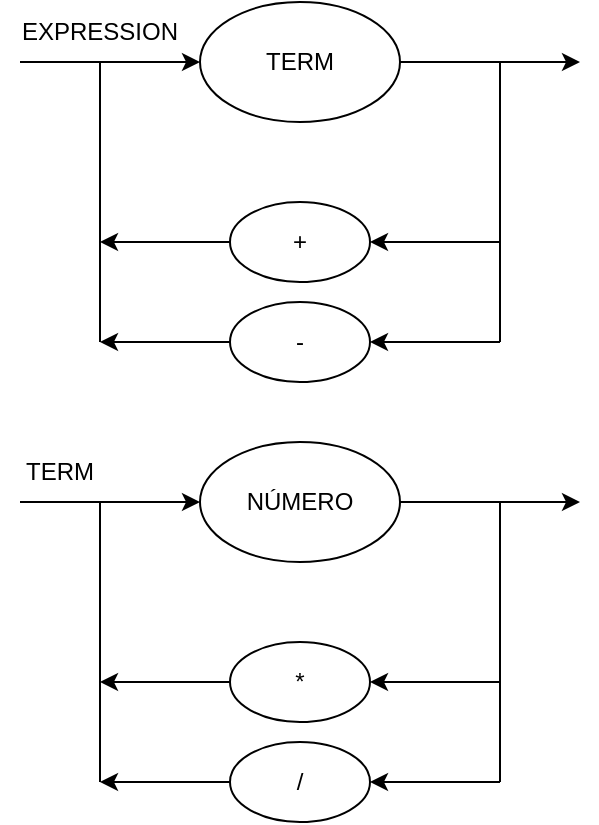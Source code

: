 <mxfile version="20.8.20" type="device"><diagram id="w1ZcX85fulwfBtGedM-p" name="Page-1"><mxGraphModel dx="880" dy="484" grid="1" gridSize="10" guides="1" tooltips="1" connect="1" arrows="1" fold="1" page="1" pageScale="1" pageWidth="1920" pageHeight="1200" math="0" shadow="0"><root><mxCell id="0"/><mxCell id="1" parent="0"/><mxCell id="XTbIJx5sYljhfCUMUy7I-1" value="TERM" style="ellipse;whiteSpace=wrap;html=1;" parent="1" vertex="1"><mxGeometry x="610" y="250" width="100" height="60" as="geometry"/></mxCell><mxCell id="XTbIJx5sYljhfCUMUy7I-2" value="" style="endArrow=classic;html=1;rounded=0;exitX=1;exitY=0.5;exitDx=0;exitDy=0;" parent="1" source="XTbIJx5sYljhfCUMUy7I-1" edge="1"><mxGeometry width="50" height="50" relative="1" as="geometry"><mxPoint x="650" y="430" as="sourcePoint"/><mxPoint x="800" y="280" as="targetPoint"/></mxGeometry></mxCell><mxCell id="XTbIJx5sYljhfCUMUy7I-4" value="" style="endArrow=classic;html=1;rounded=0;entryX=1;entryY=0.5;entryDx=0;entryDy=0;" parent="1" target="XTbIJx5sYljhfCUMUy7I-5" edge="1"><mxGeometry width="50" height="50" relative="1" as="geometry"><mxPoint x="760" y="370" as="sourcePoint"/><mxPoint x="720" y="390" as="targetPoint"/></mxGeometry></mxCell><mxCell id="XTbIJx5sYljhfCUMUy7I-5" value="+" style="ellipse;whiteSpace=wrap;html=1;" parent="1" vertex="1"><mxGeometry x="625" y="350" width="70" height="40" as="geometry"/></mxCell><mxCell id="XTbIJx5sYljhfCUMUy7I-6" value="" style="endArrow=none;html=1;rounded=0;" parent="1" edge="1"><mxGeometry width="50" height="50" relative="1" as="geometry"><mxPoint x="760" y="420" as="sourcePoint"/><mxPoint x="760" y="280" as="targetPoint"/></mxGeometry></mxCell><mxCell id="XTbIJx5sYljhfCUMUy7I-8" value="-" style="ellipse;whiteSpace=wrap;html=1;" parent="1" vertex="1"><mxGeometry x="625" y="400" width="70" height="40" as="geometry"/></mxCell><mxCell id="XTbIJx5sYljhfCUMUy7I-9" value="" style="endArrow=classic;html=1;rounded=0;entryX=1;entryY=0.5;entryDx=0;entryDy=0;" parent="1" target="XTbIJx5sYljhfCUMUy7I-8" edge="1"><mxGeometry width="50" height="50" relative="1" as="geometry"><mxPoint x="760" y="420" as="sourcePoint"/><mxPoint x="705" y="380" as="targetPoint"/></mxGeometry></mxCell><mxCell id="XTbIJx5sYljhfCUMUy7I-11" value="" style="endArrow=classic;html=1;rounded=0;entryX=0;entryY=0.5;entryDx=0;entryDy=0;" parent="1" target="XTbIJx5sYljhfCUMUy7I-1" edge="1"><mxGeometry width="50" height="50" relative="1" as="geometry"><mxPoint x="520" y="280" as="sourcePoint"/><mxPoint x="705" y="380" as="targetPoint"/></mxGeometry></mxCell><mxCell id="XTbIJx5sYljhfCUMUy7I-12" value="" style="endArrow=classic;html=1;rounded=0;exitX=0;exitY=0.5;exitDx=0;exitDy=0;" parent="1" source="XTbIJx5sYljhfCUMUy7I-5" edge="1"><mxGeometry width="50" height="50" relative="1" as="geometry"><mxPoint x="770" y="380" as="sourcePoint"/><mxPoint x="560" y="370" as="targetPoint"/></mxGeometry></mxCell><mxCell id="XTbIJx5sYljhfCUMUy7I-13" value="" style="endArrow=classic;html=1;rounded=0;exitX=0;exitY=0.5;exitDx=0;exitDy=0;" parent="1" source="XTbIJx5sYljhfCUMUy7I-8" edge="1"><mxGeometry width="50" height="50" relative="1" as="geometry"><mxPoint x="780" y="390" as="sourcePoint"/><mxPoint x="560" y="420" as="targetPoint"/></mxGeometry></mxCell><mxCell id="XTbIJx5sYljhfCUMUy7I-14" value="" style="endArrow=none;html=1;rounded=0;" parent="1" edge="1"><mxGeometry width="50" height="50" relative="1" as="geometry"><mxPoint x="560" y="420" as="sourcePoint"/><mxPoint x="560" y="280" as="targetPoint"/></mxGeometry></mxCell><mxCell id="1QZysqzE4XrtoqmS_YF5-12" value="NÚMERO" style="ellipse;whiteSpace=wrap;html=1;" vertex="1" parent="1"><mxGeometry x="610" y="470" width="100" height="60" as="geometry"/></mxCell><mxCell id="1QZysqzE4XrtoqmS_YF5-13" value="" style="endArrow=classic;html=1;rounded=0;exitX=1;exitY=0.5;exitDx=0;exitDy=0;" edge="1" parent="1" source="1QZysqzE4XrtoqmS_YF5-12"><mxGeometry width="50" height="50" relative="1" as="geometry"><mxPoint x="650" y="650" as="sourcePoint"/><mxPoint x="800" y="500" as="targetPoint"/></mxGeometry></mxCell><mxCell id="1QZysqzE4XrtoqmS_YF5-14" value="" style="endArrow=classic;html=1;rounded=0;entryX=1;entryY=0.5;entryDx=0;entryDy=0;" edge="1" parent="1" target="1QZysqzE4XrtoqmS_YF5-15"><mxGeometry width="50" height="50" relative="1" as="geometry"><mxPoint x="760" y="590" as="sourcePoint"/><mxPoint x="720" y="610" as="targetPoint"/></mxGeometry></mxCell><mxCell id="1QZysqzE4XrtoqmS_YF5-15" value="*" style="ellipse;whiteSpace=wrap;html=1;" vertex="1" parent="1"><mxGeometry x="625" y="570" width="70" height="40" as="geometry"/></mxCell><mxCell id="1QZysqzE4XrtoqmS_YF5-16" value="" style="endArrow=none;html=1;rounded=0;" edge="1" parent="1"><mxGeometry width="50" height="50" relative="1" as="geometry"><mxPoint x="760" y="640" as="sourcePoint"/><mxPoint x="760" y="500" as="targetPoint"/></mxGeometry></mxCell><mxCell id="1QZysqzE4XrtoqmS_YF5-17" value="/" style="ellipse;whiteSpace=wrap;html=1;" vertex="1" parent="1"><mxGeometry x="625" y="620" width="70" height="40" as="geometry"/></mxCell><mxCell id="1QZysqzE4XrtoqmS_YF5-18" value="" style="endArrow=classic;html=1;rounded=0;entryX=1;entryY=0.5;entryDx=0;entryDy=0;" edge="1" parent="1" target="1QZysqzE4XrtoqmS_YF5-17"><mxGeometry width="50" height="50" relative="1" as="geometry"><mxPoint x="760" y="640" as="sourcePoint"/><mxPoint x="705" y="600" as="targetPoint"/></mxGeometry></mxCell><mxCell id="1QZysqzE4XrtoqmS_YF5-19" value="" style="endArrow=classic;html=1;rounded=0;entryX=0;entryY=0.5;entryDx=0;entryDy=0;" edge="1" parent="1" target="1QZysqzE4XrtoqmS_YF5-12"><mxGeometry width="50" height="50" relative="1" as="geometry"><mxPoint x="520" y="500" as="sourcePoint"/><mxPoint x="705" y="600" as="targetPoint"/></mxGeometry></mxCell><mxCell id="1QZysqzE4XrtoqmS_YF5-20" value="" style="endArrow=classic;html=1;rounded=0;exitX=0;exitY=0.5;exitDx=0;exitDy=0;" edge="1" parent="1" source="1QZysqzE4XrtoqmS_YF5-15"><mxGeometry width="50" height="50" relative="1" as="geometry"><mxPoint x="770" y="600" as="sourcePoint"/><mxPoint x="560" y="590" as="targetPoint"/></mxGeometry></mxCell><mxCell id="1QZysqzE4XrtoqmS_YF5-21" value="" style="endArrow=classic;html=1;rounded=0;exitX=0;exitY=0.5;exitDx=0;exitDy=0;" edge="1" parent="1" source="1QZysqzE4XrtoqmS_YF5-17"><mxGeometry width="50" height="50" relative="1" as="geometry"><mxPoint x="780" y="610" as="sourcePoint"/><mxPoint x="560" y="640" as="targetPoint"/></mxGeometry></mxCell><mxCell id="1QZysqzE4XrtoqmS_YF5-22" value="" style="endArrow=none;html=1;rounded=0;" edge="1" parent="1"><mxGeometry width="50" height="50" relative="1" as="geometry"><mxPoint x="560" y="640" as="sourcePoint"/><mxPoint x="560" y="500" as="targetPoint"/></mxGeometry></mxCell><mxCell id="1QZysqzE4XrtoqmS_YF5-23" value="EXPRESSION" style="text;html=1;strokeColor=none;fillColor=none;align=center;verticalAlign=middle;whiteSpace=wrap;rounded=0;" vertex="1" parent="1"><mxGeometry x="530" y="250" width="60" height="30" as="geometry"/></mxCell><mxCell id="1QZysqzE4XrtoqmS_YF5-24" value="TERM" style="text;html=1;strokeColor=none;fillColor=none;align=center;verticalAlign=middle;whiteSpace=wrap;rounded=0;" vertex="1" parent="1"><mxGeometry x="510" y="470" width="60" height="30" as="geometry"/></mxCell></root></mxGraphModel></diagram></mxfile>